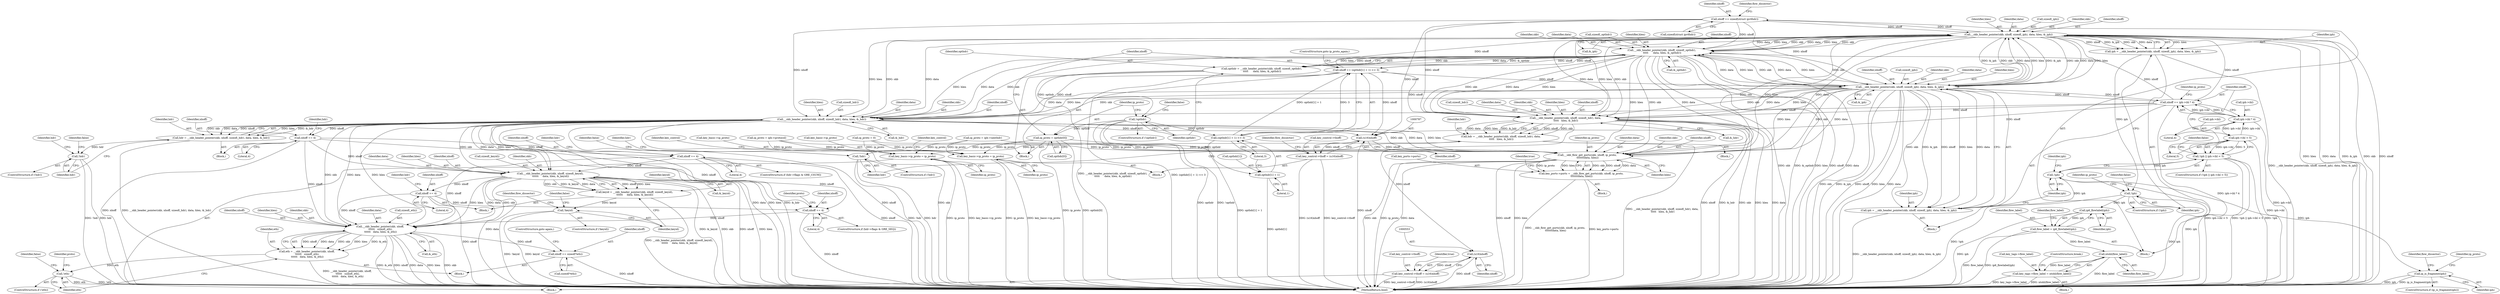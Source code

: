 digraph "0_linux_a6e544b0a88b53114bfa5a57e21b7be7a8dfc9d0@API" {
"1000288" [label="(Call,nhoff += sizeof(struct ipv6hdr))"];
"1000269" [label="(Call,__skb_header_pointer(skb, nhoff, sizeof(_iph), data, hlen, &_iph))"];
"1000723" [label="(Call,__skb_header_pointer(skb, nhoff, sizeof(_opthdr),\n \t\t\t\t\t      data, hlen, &_opthdr))"];
"1000193" [label="(Call,__skb_header_pointer(skb, nhoff, sizeof(_iph), data, hlen, &_iph))"];
"1000213" [label="(Call,nhoff += iph->ihl * 4)"];
"1000215" [label="(Call,iph->ihl * 4)"];
"1000206" [label="(Call,iph->ihl < 5)"];
"1000288" [label="(Call,nhoff += sizeof(struct ipv6hdr))"];
"1000742" [label="(Call,nhoff += (opthdr[1] + 1) << 3)"];
"1000744" [label="(Call,(opthdr[1] + 1) << 3)"];
"1000733" [label="(Call,!opthdr)"];
"1000721" [label="(Call,opthdr = __skb_header_pointer(skb, nhoff, sizeof(_opthdr),\n \t\t\t\t\t      data, hlen, &_opthdr))"];
"1000191" [label="(Call,iph = __skb_header_pointer(skb, nhoff, sizeof(_iph), data, hlen, &_iph))"];
"1000204" [label="(Call,!iph)"];
"1000203" [label="(Call,!iph || iph->ihl < 5)"];
"1000226" [label="(Call,ip_is_fragment(iph))"];
"1000267" [label="(Call,iph = __skb_header_pointer(skb, nhoff, sizeof(_iph), data, hlen, &_iph))"];
"1000279" [label="(Call,!iph)"];
"1000320" [label="(Call,ip6_flowlabel(iph))"];
"1000318" [label="(Call,flow_label = ip6_flowlabel(iph))"];
"1000340" [label="(Call,ntohl(flow_label))"];
"1000336" [label="(Call,key_tags->flow_label = ntohl(flow_label))"];
"1000487" [label="(Call,__skb_header_pointer(skb, nhoff, sizeof(_hdr), data,\n \t\t\t\t\t   hlen, &_hdr))"];
"1000485" [label="(Call,hdr = __skb_header_pointer(skb, nhoff, sizeof(_hdr), data,\n \t\t\t\t\t   hlen, &_hdr))"];
"1000497" [label="(Call,!hdr)"];
"1000552" [label="(Call,(u16)nhoff)"];
"1000548" [label="(Call,key_control->thoff = (u16)nhoff)"];
"1000580" [label="(Call,__skb_header_pointer(skb, nhoff, sizeof(_hdr), data, hlen, &_hdr))"];
"1000578" [label="(Call,hdr = __skb_header_pointer(skb, nhoff, sizeof(_hdr), data, hlen, &_hdr))"];
"1000590" [label="(Call,!hdr)"];
"1000608" [label="(Call,nhoff += 4)"];
"1000617" [label="(Call,nhoff += 4)"];
"1000631" [label="(Call,__skb_header_pointer(skb, nhoff, sizeof(_keyid),\n \t\t\t\t\t\t     data, hlen, &_keyid))"];
"1000629" [label="(Call,keyid = __skb_header_pointer(skb, nhoff, sizeof(_keyid),\n \t\t\t\t\t\t     data, hlen, &_keyid))"];
"1000641" [label="(Call,!keyid)"];
"1000662" [label="(Call,nhoff += 4)"];
"1000671" [label="(Call,nhoff += 4)"];
"1000684" [label="(Call,__skb_header_pointer(skb, nhoff,\n \t\t\t\t\t\t   sizeof(_eth),\n \t\t\t\t\t\t   data, hlen, &_eth))"];
"1000682" [label="(Call,eth = __skb_header_pointer(skb, nhoff,\n \t\t\t\t\t\t   sizeof(_eth),\n \t\t\t\t\t\t   data, hlen, &_eth))"];
"1000694" [label="(Call,!eth)"];
"1000703" [label="(Call,nhoff += sizeof(*eth))"];
"1000786" [label="(Call,(u16)nhoff)"];
"1000782" [label="(Call,key_control->thoff = (u16)nhoff)"];
"1000804" [label="(Call,__skb_flow_get_ports(skb, nhoff, ip_proto,\n \t\t\t\t\t\t\tdata, hlen))"];
"1000800" [label="(Call,key_ports->ports = __skb_flow_get_ports(skb, nhoff, ip_proto,\n \t\t\t\t\t\t\tdata, hlen))"];
"1000737" [label="(Call,ip_proto = opthdr[0])"];
"1000543" [label="(Call,key_basic->ip_proto = ip_proto)"];
"1000777" [label="(Call,key_basic->ip_proto = ip_proto)"];
"1000745" [label="(Call,opthdr[1] + 1)"];
"1000547" [label="(Identifier,ip_proto)"];
"1000801" [label="(Call,key_ports->ports)"];
"1000781" [label="(Identifier,ip_proto)"];
"1000498" [label="(Identifier,hdr)"];
"1000195" [label="(Identifier,nhoff)"];
"1000778" [label="(Call,key_basic->ip_proto)"];
"1000204" [label="(Call,!iph)"];
"1000340" [label="(Call,ntohl(flow_label))"];
"1000583" [label="(Call,sizeof(_hdr))"];
"1000641" [label="(Call,!keyid)"];
"1000276" [label="(Call,&_iph)"];
"1000225" [label="(ControlStructure,if (ip_is_fragment(iph)))"];
"1000633" [label="(Identifier,nhoff)"];
"1000800" [label="(Call,key_ports->ports = __skb_flow_get_ports(skb, nhoff, ip_proto,\n \t\t\t\t\t\t\tdata, hlen))"];
"1000721" [label="(Call,opthdr = __skb_header_pointer(skb, nhoff, sizeof(_opthdr),\n \t\t\t\t\t      data, hlen, &_opthdr))"];
"1000812" [label="(MethodReturn,bool)"];
"1000270" [label="(Identifier,skb)"];
"1000234" [label="(Identifier,flow_dissector)"];
"1000489" [label="(Identifier,nhoff)"];
"1000268" [label="(Identifier,iph)"];
"1000543" [label="(Call,key_basic->ip_proto = ip_proto)"];
"1000708" [label="(ControlStructure,goto again;)"];
"1000751" [label="(ControlStructure,goto ip_proto_again;)"];
"1000196" [label="(Call,sizeof(_iph))"];
"1000665" [label="(ControlStructure,if (hdr->flags & GRE_SEQ))"];
"1000585" [label="(Identifier,data)"];
"1000809" [label="(Identifier,hlen)"];
"1000724" [label="(Identifier,skb)"];
"1000271" [label="(Identifier,nhoff)"];
"1000194" [label="(Identifier,skb)"];
"1000219" [label="(Literal,4)"];
"1000580" [label="(Call,__skb_header_pointer(skb, nhoff, sizeof(_hdr), data, hlen, &_hdr))"];
"1000198" [label="(Identifier,data)"];
"1000215" [label="(Call,iph->ihl * 4)"];
"1000737" [label="(Call,ip_proto = opthdr[0])"];
"1000634" [label="(Call,sizeof(_keyid))"];
"1000632" [label="(Identifier,skb)"];
"1000694" [label="(Call,!eth)"];
"1000730" [label="(Call,&_opthdr)"];
"1000280" [label="(Identifier,iph)"];
"1000212" [label="(Identifier,false)"];
"1000490" [label="(Call,sizeof(_hdr))"];
"1000689" [label="(Identifier,data)"];
"1000485" [label="(Call,hdr = __skb_header_pointer(skb, nhoff, sizeof(_hdr), data,\n \t\t\t\t\t   hlen, &_hdr))"];
"1000777" [label="(Call,key_basic->ip_proto = ip_proto)"];
"1000579" [label="(Identifier,hdr)"];
"1000618" [label="(Identifier,nhoff)"];
"1000262" [label="(Block,)"];
"1000722" [label="(Identifier,opthdr)"];
"1000321" [label="(Identifier,iph)"];
"1000226" [label="(Call,ip_is_fragment(iph))"];
"1000275" [label="(Identifier,hlen)"];
"1000782" [label="(Call,key_control->thoff = (u16)nhoff)"];
"1000587" [label="(Call,&_hdr)"];
"1000749" [label="(Literal,1)"];
"1000320" [label="(Call,ip6_flowlabel(iph))"];
"1000549" [label="(Call,key_control->thoff)"];
"1000807" [label="(Identifier,ip_proto)"];
"1000786" [label="(Call,(u16)nhoff)"];
"1000804" [label="(Call,__skb_flow_get_ports(skb, nhoff, ip_proto,\n \t\t\t\t\t\t\tdata, hlen))"];
"1000728" [label="(Identifier,data)"];
"1000683" [label="(Identifier,eth)"];
"1000207" [label="(Call,iph->ihl)"];
"1000279" [label="(Call,!iph)"];
"1000289" [label="(Identifier,nhoff)"];
"1000738" [label="(Identifier,ip_proto)"];
"1000736" [label="(Identifier,false)"];
"1000193" [label="(Call,__skb_header_pointer(skb, nhoff, sizeof(_iph), data, hlen, &_iph))"];
"1000492" [label="(Identifier,data)"];
"1000687" [label="(Call,sizeof(_eth))"];
"1000342" [label="(ControlStructure,break;)"];
"1000811" [label="(Identifier,true)"];
"1000745" [label="(Call,opthdr[1] + 1)"];
"1000746" [label="(Call,opthdr[1])"];
"1000496" [label="(ControlStructure,if (!hdr))"];
"1000486" [label="(Identifier,hdr)"];
"1000544" [label="(Call,key_basic->ip_proto)"];
"1000216" [label="(Call,iph->ihl)"];
"1000788" [label="(Identifier,nhoff)"];
"1000682" [label="(Call,eth = __skb_header_pointer(skb, nhoff,\n \t\t\t\t\t\t   sizeof(_eth),\n \t\t\t\t\t\t   data, hlen, &_eth))"];
"1000732" [label="(ControlStructure,if (!opthdr))"];
"1000508" [label="(Identifier,hdr)"];
"1000664" [label="(Literal,4)"];
"1000676" [label="(Identifier,proto)"];
"1000636" [label="(Identifier,data)"];
"1000726" [label="(Call,sizeof(_opthdr))"];
"1000690" [label="(Identifier,hlen)"];
"1000319" [label="(Identifier,flow_label)"];
"1000808" [label="(Identifier,data)"];
"1000623" [label="(Identifier,hdr)"];
"1000673" [label="(Literal,4)"];
"1000805" [label="(Identifier,skb)"];
"1000734" [label="(Identifier,opthdr)"];
"1000220" [label="(Call,ip_proto = iph->protocol)"];
"1000743" [label="(Identifier,nhoff)"];
"1000593" [label="(Identifier,false)"];
"1000644" [label="(Identifier,false)"];
"1000619" [label="(Literal,4)"];
"1000548" [label="(Call,key_control->thoff = (u16)nhoff)"];
"1000269" [label="(Call,__skb_header_pointer(skb, nhoff, sizeof(_iph), data, hlen, &_iph))"];
"1000227" [label="(Identifier,iph)"];
"1000578" [label="(Call,hdr = __skb_header_pointer(skb, nhoff, sizeof(_hdr), data, hlen, &_hdr))"];
"1000514" [label="(Block,)"];
"1000267" [label="(Call,iph = __skb_header_pointer(skb, nhoff, sizeof(_iph), data, hlen, &_iph))"];
"1000581" [label="(Identifier,skb)"];
"1000203" [label="(Call,!iph || iph->ihl < 5)"];
"1000733" [label="(Call,!opthdr)"];
"1000723" [label="(Call,__skb_header_pointer(skb, nhoff, sizeof(_opthdr),\n \t\t\t\t\t      data, hlen, &_opthdr))"];
"1000668" [label="(Identifier,hdr)"];
"1000576" [label="(Block,)"];
"1000488" [label="(Identifier,skb)"];
"1000191" [label="(Call,iph = __skb_header_pointer(skb, nhoff, sizeof(_iph), data, hlen, &_iph))"];
"1000608" [label="(Call,nhoff += 4)"];
"1000685" [label="(Identifier,skb)"];
"1000192" [label="(Identifier,iph)"];
"1000695" [label="(Identifier,eth)"];
"1000278" [label="(ControlStructure,if (!iph))"];
"1000791" [label="(Identifier,flow_dissector)"];
"1000614" [label="(Identifier,hdr)"];
"1000712" [label="(Block,)"];
"1000647" [label="(Identifier,flow_dissector)"];
"1000481" [label="(Block,)"];
"1000206" [label="(Call,iph->ihl < 5)"];
"1000597" [label="(Identifier,hdr)"];
"1000318" [label="(Call,flow_label = ip6_flowlabel(iph))"];
"1000228" [label="(Call,ip_proto = 0)"];
"1000729" [label="(Identifier,hlen)"];
"1000611" [label="(ControlStructure,if (hdr->flags & GRE_CSUM))"];
"1000663" [label="(Identifier,nhoff)"];
"1000187" [label="(Block,)"];
"1000703" [label="(Call,nhoff += sizeof(*eth))"];
"1000617" [label="(Call,nhoff += 4)"];
"1000640" [label="(ControlStructure,if (!keyid))"];
"1000294" [label="(Identifier,flow_dissector)"];
"1000282" [label="(Identifier,false)"];
"1000744" [label="(Call,(opthdr[1] + 1) << 3)"];
"1000699" [label="(Identifier,proto)"];
"1000274" [label="(Identifier,data)"];
"1000742" [label="(Call,nhoff += (opthdr[1] + 1) << 3)"];
"1000112" [label="(Block,)"];
"1000221" [label="(Identifier,ip_proto)"];
"1000582" [label="(Identifier,nhoff)"];
"1000494" [label="(Call,&_hdr)"];
"1000672" [label="(Identifier,nhoff)"];
"1000784" [label="(Identifier,key_control)"];
"1000629" [label="(Call,keyid = __skb_header_pointer(skb, nhoff, sizeof(_keyid),\n \t\t\t\t\t\t     data, hlen, &_keyid))"];
"1000686" [label="(Identifier,nhoff)"];
"1000554" [label="(Identifier,nhoff)"];
"1000200" [label="(Call,&_iph)"];
"1000214" [label="(Identifier,nhoff)"];
"1000662" [label="(Call,nhoff += 4)"];
"1000630" [label="(Identifier,keyid)"];
"1000806" [label="(Identifier,nhoff)"];
"1000750" [label="(Literal,3)"];
"1000229" [label="(Identifier,ip_proto)"];
"1000487" [label="(Call,__skb_header_pointer(skb, nhoff, sizeof(_hdr), data,\n \t\t\t\t\t   hlen, &_hdr))"];
"1000500" [label="(Identifier,false)"];
"1000272" [label="(Call,sizeof(_iph))"];
"1000638" [label="(Call,&_keyid)"];
"1000341" [label="(Identifier,flow_label)"];
"1000631" [label="(Call,__skb_header_pointer(skb, nhoff, sizeof(_keyid),\n \t\t\t\t\t\t     data, hlen, &_keyid))"];
"1000626" [label="(Block,)"];
"1000283" [label="(Call,ip_proto = iph->nexthdr)"];
"1000739" [label="(Call,opthdr[0])"];
"1000208" [label="(Identifier,iph)"];
"1000590" [label="(Call,!hdr)"];
"1000693" [label="(ControlStructure,if (!eth))"];
"1000556" [label="(Identifier,true)"];
"1000793" [label="(Block,)"];
"1000610" [label="(Literal,4)"];
"1000783" [label="(Call,key_control->thoff)"];
"1000329" [label="(Block,)"];
"1000705" [label="(Call,sizeof(*eth))"];
"1000290" [label="(Call,sizeof(struct ipv6hdr))"];
"1000552" [label="(Call,(u16)nhoff)"];
"1000589" [label="(ControlStructure,if (!hdr))"];
"1000671" [label="(Call,nhoff += 4)"];
"1000336" [label="(Call,key_tags->flow_label = ntohl(flow_label))"];
"1000202" [label="(ControlStructure,if (!iph || iph->ihl < 5))"];
"1000550" [label="(Identifier,key_control)"];
"1000642" [label="(Identifier,keyid)"];
"1000199" [label="(Identifier,hlen)"];
"1000205" [label="(Identifier,iph)"];
"1000323" [label="(Identifier,flow_label)"];
"1000609" [label="(Identifier,nhoff)"];
"1000284" [label="(Identifier,ip_proto)"];
"1000586" [label="(Identifier,hlen)"];
"1000493" [label="(Identifier,hlen)"];
"1000679" [label="(Block,)"];
"1000337" [label="(Call,key_tags->flow_label)"];
"1000210" [label="(Literal,5)"];
"1000591" [label="(Identifier,hdr)"];
"1000497" [label="(Call,!hdr)"];
"1000691" [label="(Call,&_eth)"];
"1000684" [label="(Call,__skb_header_pointer(skb, nhoff,\n \t\t\t\t\t\t   sizeof(_eth),\n \t\t\t\t\t\t   data, hlen, &_eth))"];
"1000213" [label="(Call,nhoff += iph->ihl * 4)"];
"1000704" [label="(Identifier,nhoff)"];
"1000697" [label="(Identifier,false)"];
"1000637" [label="(Identifier,hlen)"];
"1000725" [label="(Identifier,nhoff)"];
"1000288" [label="(Call,nhoff += sizeof(struct ipv6hdr))"];
"1000288" -> "1000262"  [label="AST: "];
"1000288" -> "1000290"  [label="CFG: "];
"1000289" -> "1000288"  [label="AST: "];
"1000290" -> "1000288"  [label="AST: "];
"1000294" -> "1000288"  [label="CFG: "];
"1000288" -> "1000193"  [label="DDG: nhoff"];
"1000288" -> "1000269"  [label="DDG: nhoff"];
"1000269" -> "1000288"  [label="DDG: nhoff"];
"1000288" -> "1000487"  [label="DDG: nhoff"];
"1000288" -> "1000580"  [label="DDG: nhoff"];
"1000288" -> "1000723"  [label="DDG: nhoff"];
"1000288" -> "1000786"  [label="DDG: nhoff"];
"1000269" -> "1000267"  [label="AST: "];
"1000269" -> "1000276"  [label="CFG: "];
"1000270" -> "1000269"  [label="AST: "];
"1000271" -> "1000269"  [label="AST: "];
"1000272" -> "1000269"  [label="AST: "];
"1000274" -> "1000269"  [label="AST: "];
"1000275" -> "1000269"  [label="AST: "];
"1000276" -> "1000269"  [label="AST: "];
"1000267" -> "1000269"  [label="CFG: "];
"1000269" -> "1000812"  [label="DDG: hlen"];
"1000269" -> "1000812"  [label="DDG: data"];
"1000269" -> "1000812"  [label="DDG: &_iph"];
"1000269" -> "1000812"  [label="DDG: skb"];
"1000269" -> "1000812"  [label="DDG: nhoff"];
"1000269" -> "1000193"  [label="DDG: skb"];
"1000269" -> "1000193"  [label="DDG: data"];
"1000269" -> "1000193"  [label="DDG: hlen"];
"1000269" -> "1000193"  [label="DDG: &_iph"];
"1000269" -> "1000267"  [label="DDG: hlen"];
"1000269" -> "1000267"  [label="DDG: nhoff"];
"1000269" -> "1000267"  [label="DDG: &_iph"];
"1000269" -> "1000267"  [label="DDG: skb"];
"1000269" -> "1000267"  [label="DDG: data"];
"1000723" -> "1000269"  [label="DDG: skb"];
"1000723" -> "1000269"  [label="DDG: data"];
"1000723" -> "1000269"  [label="DDG: hlen"];
"1000193" -> "1000269"  [label="DDG: skb"];
"1000193" -> "1000269"  [label="DDG: data"];
"1000193" -> "1000269"  [label="DDG: hlen"];
"1000193" -> "1000269"  [label="DDG: &_iph"];
"1000213" -> "1000269"  [label="DDG: nhoff"];
"1000742" -> "1000269"  [label="DDG: nhoff"];
"1000269" -> "1000487"  [label="DDG: skb"];
"1000269" -> "1000487"  [label="DDG: data"];
"1000269" -> "1000487"  [label="DDG: hlen"];
"1000269" -> "1000580"  [label="DDG: skb"];
"1000269" -> "1000580"  [label="DDG: data"];
"1000269" -> "1000580"  [label="DDG: hlen"];
"1000269" -> "1000723"  [label="DDG: skb"];
"1000269" -> "1000723"  [label="DDG: data"];
"1000269" -> "1000723"  [label="DDG: hlen"];
"1000269" -> "1000804"  [label="DDG: skb"];
"1000269" -> "1000804"  [label="DDG: data"];
"1000269" -> "1000804"  [label="DDG: hlen"];
"1000723" -> "1000721"  [label="AST: "];
"1000723" -> "1000730"  [label="CFG: "];
"1000724" -> "1000723"  [label="AST: "];
"1000725" -> "1000723"  [label="AST: "];
"1000726" -> "1000723"  [label="AST: "];
"1000728" -> "1000723"  [label="AST: "];
"1000729" -> "1000723"  [label="AST: "];
"1000730" -> "1000723"  [label="AST: "];
"1000721" -> "1000723"  [label="CFG: "];
"1000723" -> "1000812"  [label="DDG: skb"];
"1000723" -> "1000812"  [label="DDG: &_opthdr"];
"1000723" -> "1000812"  [label="DDG: hlen"];
"1000723" -> "1000812"  [label="DDG: nhoff"];
"1000723" -> "1000812"  [label="DDG: data"];
"1000723" -> "1000193"  [label="DDG: skb"];
"1000723" -> "1000193"  [label="DDG: data"];
"1000723" -> "1000193"  [label="DDG: hlen"];
"1000723" -> "1000487"  [label="DDG: skb"];
"1000723" -> "1000487"  [label="DDG: data"];
"1000723" -> "1000487"  [label="DDG: hlen"];
"1000723" -> "1000580"  [label="DDG: skb"];
"1000723" -> "1000580"  [label="DDG: data"];
"1000723" -> "1000580"  [label="DDG: hlen"];
"1000723" -> "1000721"  [label="DDG: skb"];
"1000723" -> "1000721"  [label="DDG: data"];
"1000723" -> "1000721"  [label="DDG: &_opthdr"];
"1000723" -> "1000721"  [label="DDG: hlen"];
"1000723" -> "1000721"  [label="DDG: nhoff"];
"1000193" -> "1000723"  [label="DDG: skb"];
"1000193" -> "1000723"  [label="DDG: data"];
"1000193" -> "1000723"  [label="DDG: hlen"];
"1000213" -> "1000723"  [label="DDG: nhoff"];
"1000742" -> "1000723"  [label="DDG: nhoff"];
"1000723" -> "1000742"  [label="DDG: nhoff"];
"1000723" -> "1000804"  [label="DDG: skb"];
"1000723" -> "1000804"  [label="DDG: data"];
"1000723" -> "1000804"  [label="DDG: hlen"];
"1000193" -> "1000191"  [label="AST: "];
"1000193" -> "1000200"  [label="CFG: "];
"1000194" -> "1000193"  [label="AST: "];
"1000195" -> "1000193"  [label="AST: "];
"1000196" -> "1000193"  [label="AST: "];
"1000198" -> "1000193"  [label="AST: "];
"1000199" -> "1000193"  [label="AST: "];
"1000200" -> "1000193"  [label="AST: "];
"1000191" -> "1000193"  [label="CFG: "];
"1000193" -> "1000812"  [label="DDG: skb"];
"1000193" -> "1000812"  [label="DDG: &_iph"];
"1000193" -> "1000812"  [label="DDG: nhoff"];
"1000193" -> "1000812"  [label="DDG: hlen"];
"1000193" -> "1000812"  [label="DDG: data"];
"1000193" -> "1000191"  [label="DDG: skb"];
"1000193" -> "1000191"  [label="DDG: &_iph"];
"1000193" -> "1000191"  [label="DDG: nhoff"];
"1000193" -> "1000191"  [label="DDG: hlen"];
"1000193" -> "1000191"  [label="DDG: data"];
"1000213" -> "1000193"  [label="DDG: nhoff"];
"1000742" -> "1000193"  [label="DDG: nhoff"];
"1000193" -> "1000213"  [label="DDG: nhoff"];
"1000193" -> "1000487"  [label="DDG: skb"];
"1000193" -> "1000487"  [label="DDG: data"];
"1000193" -> "1000487"  [label="DDG: hlen"];
"1000193" -> "1000580"  [label="DDG: skb"];
"1000193" -> "1000580"  [label="DDG: data"];
"1000193" -> "1000580"  [label="DDG: hlen"];
"1000193" -> "1000804"  [label="DDG: skb"];
"1000193" -> "1000804"  [label="DDG: data"];
"1000193" -> "1000804"  [label="DDG: hlen"];
"1000213" -> "1000187"  [label="AST: "];
"1000213" -> "1000215"  [label="CFG: "];
"1000214" -> "1000213"  [label="AST: "];
"1000215" -> "1000213"  [label="AST: "];
"1000221" -> "1000213"  [label="CFG: "];
"1000213" -> "1000812"  [label="DDG: iph->ihl * 4"];
"1000215" -> "1000213"  [label="DDG: iph->ihl"];
"1000215" -> "1000213"  [label="DDG: 4"];
"1000213" -> "1000487"  [label="DDG: nhoff"];
"1000213" -> "1000580"  [label="DDG: nhoff"];
"1000213" -> "1000786"  [label="DDG: nhoff"];
"1000215" -> "1000219"  [label="CFG: "];
"1000216" -> "1000215"  [label="AST: "];
"1000219" -> "1000215"  [label="AST: "];
"1000215" -> "1000812"  [label="DDG: iph->ihl"];
"1000215" -> "1000206"  [label="DDG: iph->ihl"];
"1000206" -> "1000215"  [label="DDG: iph->ihl"];
"1000206" -> "1000203"  [label="AST: "];
"1000206" -> "1000210"  [label="CFG: "];
"1000207" -> "1000206"  [label="AST: "];
"1000210" -> "1000206"  [label="AST: "];
"1000203" -> "1000206"  [label="CFG: "];
"1000206" -> "1000812"  [label="DDG: iph->ihl"];
"1000206" -> "1000203"  [label="DDG: iph->ihl"];
"1000206" -> "1000203"  [label="DDG: 5"];
"1000742" -> "1000712"  [label="AST: "];
"1000742" -> "1000744"  [label="CFG: "];
"1000743" -> "1000742"  [label="AST: "];
"1000744" -> "1000742"  [label="AST: "];
"1000751" -> "1000742"  [label="CFG: "];
"1000742" -> "1000812"  [label="DDG: (opthdr[1] + 1) << 3"];
"1000742" -> "1000487"  [label="DDG: nhoff"];
"1000742" -> "1000580"  [label="DDG: nhoff"];
"1000744" -> "1000742"  [label="DDG: opthdr[1] + 1"];
"1000744" -> "1000742"  [label="DDG: 3"];
"1000742" -> "1000786"  [label="DDG: nhoff"];
"1000744" -> "1000750"  [label="CFG: "];
"1000745" -> "1000744"  [label="AST: "];
"1000750" -> "1000744"  [label="AST: "];
"1000744" -> "1000812"  [label="DDG: opthdr[1] + 1"];
"1000733" -> "1000744"  [label="DDG: opthdr"];
"1000733" -> "1000732"  [label="AST: "];
"1000733" -> "1000734"  [label="CFG: "];
"1000734" -> "1000733"  [label="AST: "];
"1000736" -> "1000733"  [label="CFG: "];
"1000738" -> "1000733"  [label="CFG: "];
"1000733" -> "1000812"  [label="DDG: opthdr"];
"1000733" -> "1000812"  [label="DDG: !opthdr"];
"1000721" -> "1000733"  [label="DDG: opthdr"];
"1000733" -> "1000737"  [label="DDG: opthdr"];
"1000733" -> "1000745"  [label="DDG: opthdr"];
"1000721" -> "1000712"  [label="AST: "];
"1000722" -> "1000721"  [label="AST: "];
"1000734" -> "1000721"  [label="CFG: "];
"1000721" -> "1000812"  [label="DDG: __skb_header_pointer(skb, nhoff, sizeof(_opthdr),\n \t\t\t\t\t      data, hlen, &_opthdr)"];
"1000191" -> "1000187"  [label="AST: "];
"1000192" -> "1000191"  [label="AST: "];
"1000205" -> "1000191"  [label="CFG: "];
"1000191" -> "1000812"  [label="DDG: __skb_header_pointer(skb, nhoff, sizeof(_iph), data, hlen, &_iph)"];
"1000191" -> "1000204"  [label="DDG: iph"];
"1000204" -> "1000203"  [label="AST: "];
"1000204" -> "1000205"  [label="CFG: "];
"1000205" -> "1000204"  [label="AST: "];
"1000208" -> "1000204"  [label="CFG: "];
"1000203" -> "1000204"  [label="CFG: "];
"1000204" -> "1000812"  [label="DDG: iph"];
"1000204" -> "1000203"  [label="DDG: iph"];
"1000204" -> "1000226"  [label="DDG: iph"];
"1000203" -> "1000202"  [label="AST: "];
"1000212" -> "1000203"  [label="CFG: "];
"1000214" -> "1000203"  [label="CFG: "];
"1000203" -> "1000812"  [label="DDG: iph->ihl < 5"];
"1000203" -> "1000812"  [label="DDG: !iph || iph->ihl < 5"];
"1000203" -> "1000812"  [label="DDG: !iph"];
"1000226" -> "1000225"  [label="AST: "];
"1000226" -> "1000227"  [label="CFG: "];
"1000227" -> "1000226"  [label="AST: "];
"1000229" -> "1000226"  [label="CFG: "];
"1000234" -> "1000226"  [label="CFG: "];
"1000226" -> "1000812"  [label="DDG: iph"];
"1000226" -> "1000812"  [label="DDG: ip_is_fragment(iph)"];
"1000267" -> "1000262"  [label="AST: "];
"1000268" -> "1000267"  [label="AST: "];
"1000280" -> "1000267"  [label="CFG: "];
"1000267" -> "1000812"  [label="DDG: __skb_header_pointer(skb, nhoff, sizeof(_iph), data, hlen, &_iph)"];
"1000267" -> "1000279"  [label="DDG: iph"];
"1000279" -> "1000278"  [label="AST: "];
"1000279" -> "1000280"  [label="CFG: "];
"1000280" -> "1000279"  [label="AST: "];
"1000282" -> "1000279"  [label="CFG: "];
"1000284" -> "1000279"  [label="CFG: "];
"1000279" -> "1000812"  [label="DDG: iph"];
"1000279" -> "1000812"  [label="DDG: !iph"];
"1000279" -> "1000320"  [label="DDG: iph"];
"1000320" -> "1000318"  [label="AST: "];
"1000320" -> "1000321"  [label="CFG: "];
"1000321" -> "1000320"  [label="AST: "];
"1000318" -> "1000320"  [label="CFG: "];
"1000320" -> "1000812"  [label="DDG: iph"];
"1000320" -> "1000318"  [label="DDG: iph"];
"1000318" -> "1000262"  [label="AST: "];
"1000319" -> "1000318"  [label="AST: "];
"1000323" -> "1000318"  [label="CFG: "];
"1000318" -> "1000812"  [label="DDG: flow_label"];
"1000318" -> "1000812"  [label="DDG: ip6_flowlabel(iph)"];
"1000318" -> "1000340"  [label="DDG: flow_label"];
"1000340" -> "1000336"  [label="AST: "];
"1000340" -> "1000341"  [label="CFG: "];
"1000341" -> "1000340"  [label="AST: "];
"1000336" -> "1000340"  [label="CFG: "];
"1000340" -> "1000812"  [label="DDG: flow_label"];
"1000340" -> "1000336"  [label="DDG: flow_label"];
"1000336" -> "1000329"  [label="AST: "];
"1000337" -> "1000336"  [label="AST: "];
"1000342" -> "1000336"  [label="CFG: "];
"1000336" -> "1000812"  [label="DDG: ntohl(flow_label)"];
"1000336" -> "1000812"  [label="DDG: key_tags->flow_label"];
"1000487" -> "1000485"  [label="AST: "];
"1000487" -> "1000494"  [label="CFG: "];
"1000488" -> "1000487"  [label="AST: "];
"1000489" -> "1000487"  [label="AST: "];
"1000490" -> "1000487"  [label="AST: "];
"1000492" -> "1000487"  [label="AST: "];
"1000493" -> "1000487"  [label="AST: "];
"1000494" -> "1000487"  [label="AST: "];
"1000485" -> "1000487"  [label="CFG: "];
"1000487" -> "1000812"  [label="DDG: nhoff"];
"1000487" -> "1000812"  [label="DDG: &_hdr"];
"1000487" -> "1000812"  [label="DDG: skb"];
"1000487" -> "1000812"  [label="DDG: hlen"];
"1000487" -> "1000812"  [label="DDG: data"];
"1000487" -> "1000485"  [label="DDG: nhoff"];
"1000487" -> "1000485"  [label="DDG: skb"];
"1000487" -> "1000485"  [label="DDG: data"];
"1000487" -> "1000485"  [label="DDG: hlen"];
"1000487" -> "1000485"  [label="DDG: &_hdr"];
"1000487" -> "1000552"  [label="DDG: nhoff"];
"1000485" -> "1000481"  [label="AST: "];
"1000486" -> "1000485"  [label="AST: "];
"1000498" -> "1000485"  [label="CFG: "];
"1000485" -> "1000812"  [label="DDG: __skb_header_pointer(skb, nhoff, sizeof(_hdr), data,\n \t\t\t\t\t   hlen, &_hdr)"];
"1000485" -> "1000497"  [label="DDG: hdr"];
"1000497" -> "1000496"  [label="AST: "];
"1000497" -> "1000498"  [label="CFG: "];
"1000498" -> "1000497"  [label="AST: "];
"1000500" -> "1000497"  [label="CFG: "];
"1000508" -> "1000497"  [label="CFG: "];
"1000497" -> "1000812"  [label="DDG: hdr"];
"1000497" -> "1000812"  [label="DDG: !hdr"];
"1000552" -> "1000548"  [label="AST: "];
"1000552" -> "1000554"  [label="CFG: "];
"1000553" -> "1000552"  [label="AST: "];
"1000554" -> "1000552"  [label="AST: "];
"1000548" -> "1000552"  [label="CFG: "];
"1000552" -> "1000812"  [label="DDG: nhoff"];
"1000552" -> "1000548"  [label="DDG: nhoff"];
"1000548" -> "1000514"  [label="AST: "];
"1000549" -> "1000548"  [label="AST: "];
"1000556" -> "1000548"  [label="CFG: "];
"1000548" -> "1000812"  [label="DDG: key_control->thoff"];
"1000548" -> "1000812"  [label="DDG: (u16)nhoff"];
"1000580" -> "1000578"  [label="AST: "];
"1000580" -> "1000587"  [label="CFG: "];
"1000581" -> "1000580"  [label="AST: "];
"1000582" -> "1000580"  [label="AST: "];
"1000583" -> "1000580"  [label="AST: "];
"1000585" -> "1000580"  [label="AST: "];
"1000586" -> "1000580"  [label="AST: "];
"1000587" -> "1000580"  [label="AST: "];
"1000578" -> "1000580"  [label="CFG: "];
"1000580" -> "1000812"  [label="DDG: hlen"];
"1000580" -> "1000812"  [label="DDG: &_hdr"];
"1000580" -> "1000812"  [label="DDG: nhoff"];
"1000580" -> "1000812"  [label="DDG: skb"];
"1000580" -> "1000812"  [label="DDG: data"];
"1000580" -> "1000578"  [label="DDG: hlen"];
"1000580" -> "1000578"  [label="DDG: &_hdr"];
"1000580" -> "1000578"  [label="DDG: skb"];
"1000580" -> "1000578"  [label="DDG: data"];
"1000580" -> "1000578"  [label="DDG: nhoff"];
"1000580" -> "1000608"  [label="DDG: nhoff"];
"1000580" -> "1000631"  [label="DDG: skb"];
"1000580" -> "1000631"  [label="DDG: data"];
"1000580" -> "1000631"  [label="DDG: hlen"];
"1000580" -> "1000684"  [label="DDG: skb"];
"1000580" -> "1000684"  [label="DDG: data"];
"1000580" -> "1000684"  [label="DDG: hlen"];
"1000580" -> "1000786"  [label="DDG: nhoff"];
"1000580" -> "1000804"  [label="DDG: skb"];
"1000580" -> "1000804"  [label="DDG: data"];
"1000580" -> "1000804"  [label="DDG: hlen"];
"1000578" -> "1000576"  [label="AST: "];
"1000579" -> "1000578"  [label="AST: "];
"1000591" -> "1000578"  [label="CFG: "];
"1000578" -> "1000812"  [label="DDG: __skb_header_pointer(skb, nhoff, sizeof(_hdr), data, hlen, &_hdr)"];
"1000578" -> "1000590"  [label="DDG: hdr"];
"1000590" -> "1000589"  [label="AST: "];
"1000590" -> "1000591"  [label="CFG: "];
"1000591" -> "1000590"  [label="AST: "];
"1000593" -> "1000590"  [label="CFG: "];
"1000597" -> "1000590"  [label="CFG: "];
"1000590" -> "1000812"  [label="DDG: !hdr"];
"1000590" -> "1000812"  [label="DDG: hdr"];
"1000608" -> "1000576"  [label="AST: "];
"1000608" -> "1000610"  [label="CFG: "];
"1000609" -> "1000608"  [label="AST: "];
"1000610" -> "1000608"  [label="AST: "];
"1000614" -> "1000608"  [label="CFG: "];
"1000608" -> "1000812"  [label="DDG: nhoff"];
"1000608" -> "1000617"  [label="DDG: nhoff"];
"1000608" -> "1000631"  [label="DDG: nhoff"];
"1000608" -> "1000671"  [label="DDG: nhoff"];
"1000608" -> "1000684"  [label="DDG: nhoff"];
"1000617" -> "1000611"  [label="AST: "];
"1000617" -> "1000619"  [label="CFG: "];
"1000618" -> "1000617"  [label="AST: "];
"1000619" -> "1000617"  [label="AST: "];
"1000623" -> "1000617"  [label="CFG: "];
"1000617" -> "1000812"  [label="DDG: nhoff"];
"1000617" -> "1000631"  [label="DDG: nhoff"];
"1000617" -> "1000671"  [label="DDG: nhoff"];
"1000617" -> "1000684"  [label="DDG: nhoff"];
"1000631" -> "1000629"  [label="AST: "];
"1000631" -> "1000638"  [label="CFG: "];
"1000632" -> "1000631"  [label="AST: "];
"1000633" -> "1000631"  [label="AST: "];
"1000634" -> "1000631"  [label="AST: "];
"1000636" -> "1000631"  [label="AST: "];
"1000637" -> "1000631"  [label="AST: "];
"1000638" -> "1000631"  [label="AST: "];
"1000629" -> "1000631"  [label="CFG: "];
"1000631" -> "1000812"  [label="DDG: &_keyid"];
"1000631" -> "1000812"  [label="DDG: skb"];
"1000631" -> "1000812"  [label="DDG: nhoff"];
"1000631" -> "1000812"  [label="DDG: hlen"];
"1000631" -> "1000812"  [label="DDG: data"];
"1000631" -> "1000629"  [label="DDG: nhoff"];
"1000631" -> "1000629"  [label="DDG: hlen"];
"1000631" -> "1000629"  [label="DDG: skb"];
"1000631" -> "1000629"  [label="DDG: &_keyid"];
"1000631" -> "1000629"  [label="DDG: data"];
"1000631" -> "1000662"  [label="DDG: nhoff"];
"1000631" -> "1000684"  [label="DDG: skb"];
"1000631" -> "1000684"  [label="DDG: data"];
"1000631" -> "1000684"  [label="DDG: hlen"];
"1000629" -> "1000626"  [label="AST: "];
"1000630" -> "1000629"  [label="AST: "];
"1000642" -> "1000629"  [label="CFG: "];
"1000629" -> "1000812"  [label="DDG: __skb_header_pointer(skb, nhoff, sizeof(_keyid),\n \t\t\t\t\t\t     data, hlen, &_keyid)"];
"1000629" -> "1000641"  [label="DDG: keyid"];
"1000641" -> "1000640"  [label="AST: "];
"1000641" -> "1000642"  [label="CFG: "];
"1000642" -> "1000641"  [label="AST: "];
"1000644" -> "1000641"  [label="CFG: "];
"1000647" -> "1000641"  [label="CFG: "];
"1000641" -> "1000812"  [label="DDG: !keyid"];
"1000641" -> "1000812"  [label="DDG: keyid"];
"1000662" -> "1000626"  [label="AST: "];
"1000662" -> "1000664"  [label="CFG: "];
"1000663" -> "1000662"  [label="AST: "];
"1000664" -> "1000662"  [label="AST: "];
"1000668" -> "1000662"  [label="CFG: "];
"1000662" -> "1000812"  [label="DDG: nhoff"];
"1000662" -> "1000671"  [label="DDG: nhoff"];
"1000662" -> "1000684"  [label="DDG: nhoff"];
"1000671" -> "1000665"  [label="AST: "];
"1000671" -> "1000673"  [label="CFG: "];
"1000672" -> "1000671"  [label="AST: "];
"1000673" -> "1000671"  [label="AST: "];
"1000676" -> "1000671"  [label="CFG: "];
"1000671" -> "1000812"  [label="DDG: nhoff"];
"1000671" -> "1000684"  [label="DDG: nhoff"];
"1000684" -> "1000682"  [label="AST: "];
"1000684" -> "1000691"  [label="CFG: "];
"1000685" -> "1000684"  [label="AST: "];
"1000686" -> "1000684"  [label="AST: "];
"1000687" -> "1000684"  [label="AST: "];
"1000689" -> "1000684"  [label="AST: "];
"1000690" -> "1000684"  [label="AST: "];
"1000691" -> "1000684"  [label="AST: "];
"1000682" -> "1000684"  [label="CFG: "];
"1000684" -> "1000812"  [label="DDG: nhoff"];
"1000684" -> "1000812"  [label="DDG: data"];
"1000684" -> "1000812"  [label="DDG: hlen"];
"1000684" -> "1000812"  [label="DDG: skb"];
"1000684" -> "1000812"  [label="DDG: &_eth"];
"1000684" -> "1000682"  [label="DDG: nhoff"];
"1000684" -> "1000682"  [label="DDG: data"];
"1000684" -> "1000682"  [label="DDG: skb"];
"1000684" -> "1000682"  [label="DDG: hlen"];
"1000684" -> "1000682"  [label="DDG: &_eth"];
"1000684" -> "1000703"  [label="DDG: nhoff"];
"1000682" -> "1000679"  [label="AST: "];
"1000683" -> "1000682"  [label="AST: "];
"1000695" -> "1000682"  [label="CFG: "];
"1000682" -> "1000812"  [label="DDG: __skb_header_pointer(skb, nhoff,\n \t\t\t\t\t\t   sizeof(_eth),\n \t\t\t\t\t\t   data, hlen, &_eth)"];
"1000682" -> "1000694"  [label="DDG: eth"];
"1000694" -> "1000693"  [label="AST: "];
"1000694" -> "1000695"  [label="CFG: "];
"1000695" -> "1000694"  [label="AST: "];
"1000697" -> "1000694"  [label="CFG: "];
"1000699" -> "1000694"  [label="CFG: "];
"1000694" -> "1000812"  [label="DDG: eth"];
"1000694" -> "1000812"  [label="DDG: !eth"];
"1000703" -> "1000679"  [label="AST: "];
"1000703" -> "1000705"  [label="CFG: "];
"1000704" -> "1000703"  [label="AST: "];
"1000705" -> "1000703"  [label="AST: "];
"1000708" -> "1000703"  [label="CFG: "];
"1000703" -> "1000812"  [label="DDG: nhoff"];
"1000786" -> "1000782"  [label="AST: "];
"1000786" -> "1000788"  [label="CFG: "];
"1000787" -> "1000786"  [label="AST: "];
"1000788" -> "1000786"  [label="AST: "];
"1000782" -> "1000786"  [label="CFG: "];
"1000786" -> "1000812"  [label="DDG: nhoff"];
"1000786" -> "1000782"  [label="DDG: nhoff"];
"1000786" -> "1000804"  [label="DDG: nhoff"];
"1000782" -> "1000112"  [label="AST: "];
"1000783" -> "1000782"  [label="AST: "];
"1000791" -> "1000782"  [label="CFG: "];
"1000782" -> "1000812"  [label="DDG: key_control->thoff"];
"1000782" -> "1000812"  [label="DDG: (u16)nhoff"];
"1000804" -> "1000800"  [label="AST: "];
"1000804" -> "1000809"  [label="CFG: "];
"1000805" -> "1000804"  [label="AST: "];
"1000806" -> "1000804"  [label="AST: "];
"1000807" -> "1000804"  [label="AST: "];
"1000808" -> "1000804"  [label="AST: "];
"1000809" -> "1000804"  [label="AST: "];
"1000800" -> "1000804"  [label="CFG: "];
"1000804" -> "1000812"  [label="DDG: skb"];
"1000804" -> "1000812"  [label="DDG: ip_proto"];
"1000804" -> "1000812"  [label="DDG: data"];
"1000804" -> "1000812"  [label="DDG: nhoff"];
"1000804" -> "1000812"  [label="DDG: hlen"];
"1000804" -> "1000800"  [label="DDG: skb"];
"1000804" -> "1000800"  [label="DDG: nhoff"];
"1000804" -> "1000800"  [label="DDG: data"];
"1000804" -> "1000800"  [label="DDG: ip_proto"];
"1000804" -> "1000800"  [label="DDG: hlen"];
"1000220" -> "1000804"  [label="DDG: ip_proto"];
"1000283" -> "1000804"  [label="DDG: ip_proto"];
"1000228" -> "1000804"  [label="DDG: ip_proto"];
"1000737" -> "1000804"  [label="DDG: ip_proto"];
"1000800" -> "1000793"  [label="AST: "];
"1000801" -> "1000800"  [label="AST: "];
"1000811" -> "1000800"  [label="CFG: "];
"1000800" -> "1000812"  [label="DDG: __skb_flow_get_ports(skb, nhoff, ip_proto,\n \t\t\t\t\t\t\tdata, hlen)"];
"1000800" -> "1000812"  [label="DDG: key_ports->ports"];
"1000737" -> "1000712"  [label="AST: "];
"1000737" -> "1000739"  [label="CFG: "];
"1000738" -> "1000737"  [label="AST: "];
"1000739" -> "1000737"  [label="AST: "];
"1000743" -> "1000737"  [label="CFG: "];
"1000737" -> "1000812"  [label="DDG: opthdr[0]"];
"1000737" -> "1000812"  [label="DDG: ip_proto"];
"1000737" -> "1000543"  [label="DDG: ip_proto"];
"1000737" -> "1000777"  [label="DDG: ip_proto"];
"1000543" -> "1000514"  [label="AST: "];
"1000543" -> "1000547"  [label="CFG: "];
"1000544" -> "1000543"  [label="AST: "];
"1000547" -> "1000543"  [label="AST: "];
"1000550" -> "1000543"  [label="CFG: "];
"1000543" -> "1000812"  [label="DDG: ip_proto"];
"1000543" -> "1000812"  [label="DDG: key_basic->ip_proto"];
"1000220" -> "1000543"  [label="DDG: ip_proto"];
"1000283" -> "1000543"  [label="DDG: ip_proto"];
"1000228" -> "1000543"  [label="DDG: ip_proto"];
"1000777" -> "1000112"  [label="AST: "];
"1000777" -> "1000781"  [label="CFG: "];
"1000778" -> "1000777"  [label="AST: "];
"1000781" -> "1000777"  [label="AST: "];
"1000784" -> "1000777"  [label="CFG: "];
"1000777" -> "1000812"  [label="DDG: ip_proto"];
"1000777" -> "1000812"  [label="DDG: key_basic->ip_proto"];
"1000220" -> "1000777"  [label="DDG: ip_proto"];
"1000283" -> "1000777"  [label="DDG: ip_proto"];
"1000228" -> "1000777"  [label="DDG: ip_proto"];
"1000745" -> "1000749"  [label="CFG: "];
"1000746" -> "1000745"  [label="AST: "];
"1000749" -> "1000745"  [label="AST: "];
"1000750" -> "1000745"  [label="CFG: "];
"1000745" -> "1000812"  [label="DDG: opthdr[1]"];
}
